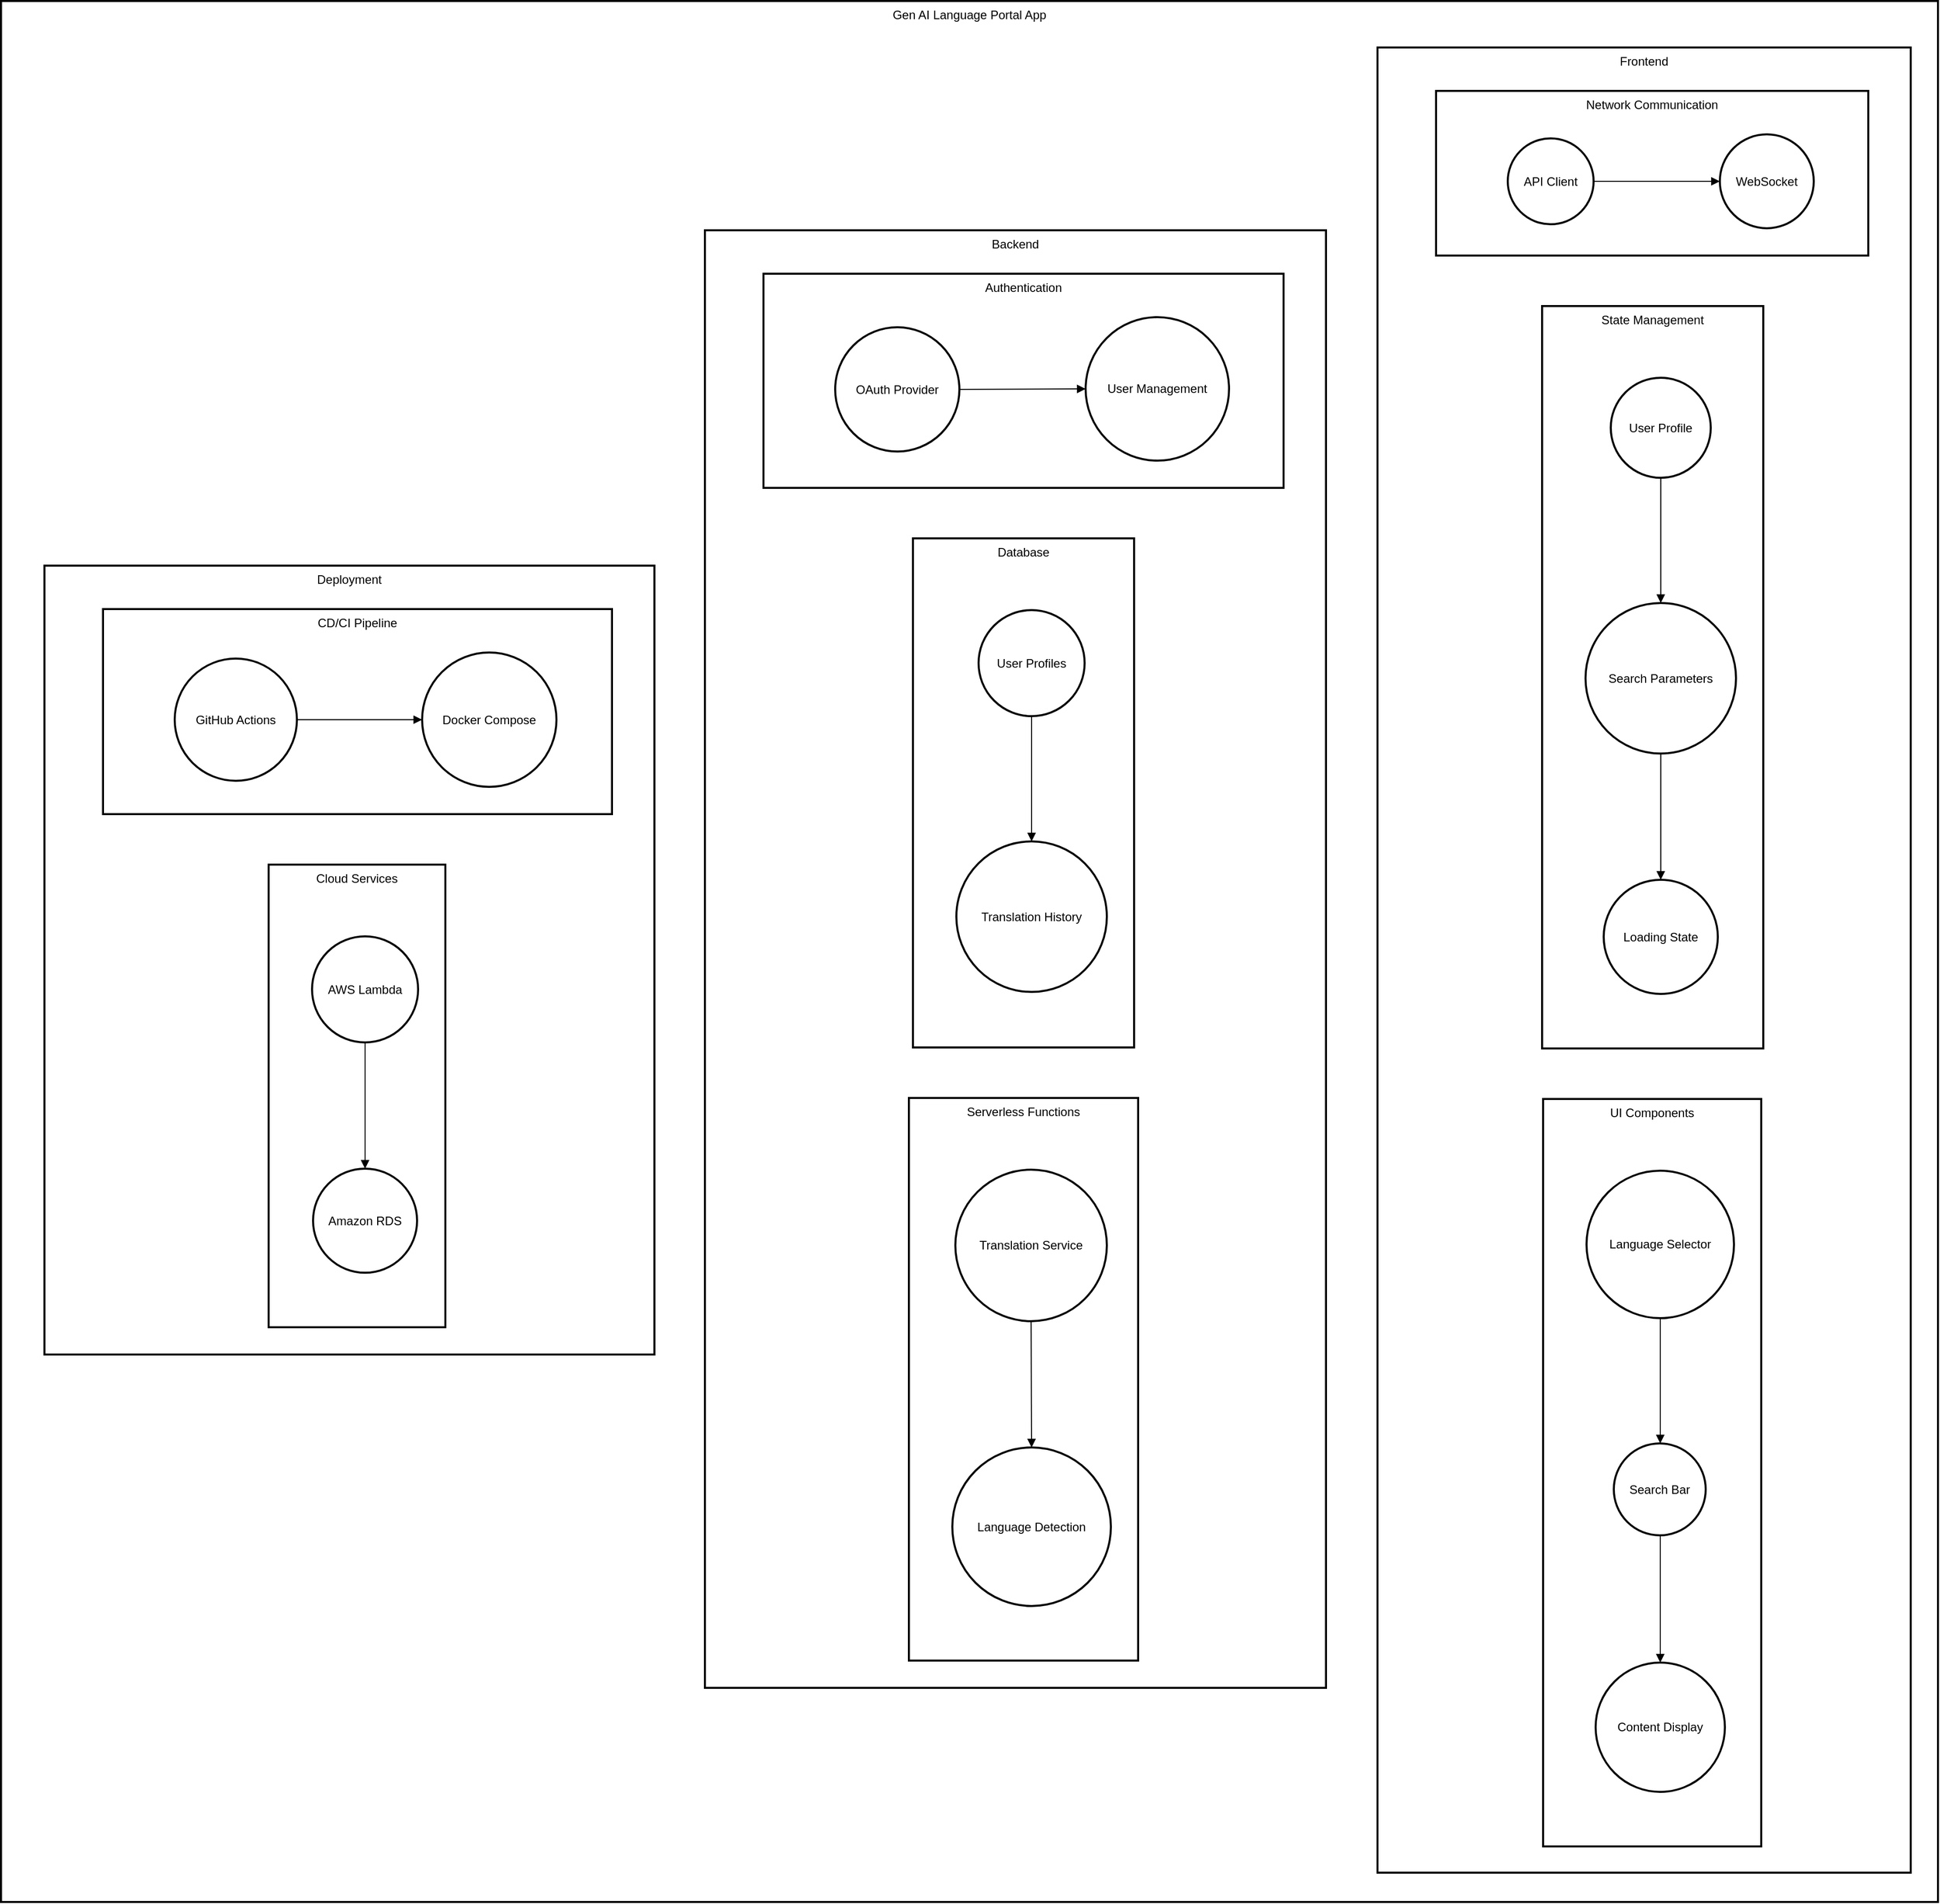 <mxfile version="26.0.11">
  <diagram name="Page-1" id="WiJ3kC0UEiXNwqZvYqHo">
    <mxGraphModel>
      <root>
        <mxCell id="0" />
        <mxCell id="1" parent="0" />
        <mxCell id="2" value="Gen AI Language Portal App" style="whiteSpace=wrap;strokeWidth=2;verticalAlign=top;" vertex="1" parent="1">
          <mxGeometry x="8" y="8" width="1918" height="1882" as="geometry" />
        </mxCell>
        <mxCell id="3" value="Deployment" style="whiteSpace=wrap;strokeWidth=2;verticalAlign=top;" vertex="1" parent="2">
          <mxGeometry x="43" y="559" width="604" height="781" as="geometry" />
        </mxCell>
        <mxCell id="4" value="CD/CI Pipeline" style="whiteSpace=wrap;strokeWidth=2;verticalAlign=top;" vertex="1" parent="3">
          <mxGeometry x="58" y="43" width="504" height="203" as="geometry" />
        </mxCell>
        <mxCell id="5" value="GitHub Actions" style="ellipse;aspect=fixed;strokeWidth=2;whiteSpace=wrap;" vertex="1" parent="4">
          <mxGeometry x="71" y="49" width="121" height="121" as="geometry" />
        </mxCell>
        <mxCell id="6" value="Docker Compose" style="ellipse;aspect=fixed;strokeWidth=2;whiteSpace=wrap;" vertex="1" parent="4">
          <mxGeometry x="316" y="43" width="133" height="133" as="geometry" />
        </mxCell>
        <mxCell id="7" value="" style="curved=1;startArrow=none;endArrow=block;exitX=0.99;exitY=0.5;entryX=0;entryY=0.5;" edge="1" parent="4" source="5" target="6">
          <mxGeometry relative="1" as="geometry">
            <Array as="points" />
          </mxGeometry>
        </mxCell>
        <mxCell id="8" value="Cloud Services" style="whiteSpace=wrap;strokeWidth=2;verticalAlign=top;" vertex="1" parent="3">
          <mxGeometry x="222" y="296" width="175" height="458" as="geometry" />
        </mxCell>
        <mxCell id="9" value="AWS Lambda" style="ellipse;aspect=fixed;strokeWidth=2;whiteSpace=wrap;" vertex="1" parent="8">
          <mxGeometry x="43" y="71" width="105" height="105" as="geometry" />
        </mxCell>
        <mxCell id="10" value="Amazon RDS" style="ellipse;aspect=fixed;strokeWidth=2;whiteSpace=wrap;" vertex="1" parent="8">
          <mxGeometry x="44" y="301" width="103" height="103" as="geometry" />
        </mxCell>
        <mxCell id="11" value="" style="curved=1;startArrow=none;endArrow=block;exitX=0.5;exitY=1;entryX=0.5;entryY=0;" edge="1" parent="8" source="9" target="10">
          <mxGeometry relative="1" as="geometry">
            <Array as="points" />
          </mxGeometry>
        </mxCell>
        <mxCell id="12" value="Backend" style="whiteSpace=wrap;strokeWidth=2;verticalAlign=top;" vertex="1" parent="2">
          <mxGeometry x="697" y="227" width="615" height="1443" as="geometry" />
        </mxCell>
        <mxCell id="13" value="Authentication" style="whiteSpace=wrap;strokeWidth=2;verticalAlign=top;" vertex="1" parent="12">
          <mxGeometry x="58" y="43" width="515" height="212" as="geometry" />
        </mxCell>
        <mxCell id="14" value="OAuth Provider" style="ellipse;aspect=fixed;strokeWidth=2;whiteSpace=wrap;" vertex="1" parent="13">
          <mxGeometry x="71" y="53" width="123" height="123" as="geometry" />
        </mxCell>
        <mxCell id="15" value="User Management" style="ellipse;aspect=fixed;strokeWidth=2;whiteSpace=wrap;" vertex="1" parent="13">
          <mxGeometry x="319" y="43" width="142" height="142" as="geometry" />
        </mxCell>
        <mxCell id="16" value="" style="curved=1;startArrow=none;endArrow=block;exitX=1;exitY=0.5;entryX=0;entryY=0.5;" edge="1" parent="13" source="14" target="15">
          <mxGeometry relative="1" as="geometry">
            <Array as="points" />
          </mxGeometry>
        </mxCell>
        <mxCell id="17" value="Database" style="whiteSpace=wrap;strokeWidth=2;verticalAlign=top;" vertex="1" parent="12">
          <mxGeometry x="206" y="305" width="219" height="504" as="geometry" />
        </mxCell>
        <mxCell id="18" value="User Profiles" style="ellipse;aspect=fixed;strokeWidth=2;whiteSpace=wrap;" vertex="1" parent="17">
          <mxGeometry x="65" y="71" width="105" height="105" as="geometry" />
        </mxCell>
        <mxCell id="19" value="Translation History" style="ellipse;aspect=fixed;strokeWidth=2;whiteSpace=wrap;" vertex="1" parent="17">
          <mxGeometry x="43" y="300" width="149" height="149" as="geometry" />
        </mxCell>
        <mxCell id="20" value="" style="curved=1;startArrow=none;endArrow=block;exitX=0.5;exitY=1;entryX=0.5;entryY=0;" edge="1" parent="17" source="18" target="19">
          <mxGeometry relative="1" as="geometry">
            <Array as="points" />
          </mxGeometry>
        </mxCell>
        <mxCell id="21" value="Serverless Functions" style="whiteSpace=wrap;strokeWidth=2;verticalAlign=top;" vertex="1" parent="12">
          <mxGeometry x="202" y="859" width="227" height="557" as="geometry" />
        </mxCell>
        <mxCell id="22" value="Translation Service" style="ellipse;aspect=fixed;strokeWidth=2;whiteSpace=wrap;" vertex="1" parent="21">
          <mxGeometry x="46" y="71" width="150" height="150" as="geometry" />
        </mxCell>
        <mxCell id="23" value="Language Detection" style="ellipse;aspect=fixed;strokeWidth=2;whiteSpace=wrap;" vertex="1" parent="21">
          <mxGeometry x="43" y="346" width="157" height="157" as="geometry" />
        </mxCell>
        <mxCell id="24" value="" style="curved=1;startArrow=none;endArrow=block;exitX=0.5;exitY=1;entryX=0.5;entryY=0;" edge="1" parent="21" source="22" target="23">
          <mxGeometry relative="1" as="geometry">
            <Array as="points" />
          </mxGeometry>
        </mxCell>
        <mxCell id="25" value="Frontend" style="whiteSpace=wrap;strokeWidth=2;verticalAlign=top;" vertex="1" parent="2">
          <mxGeometry x="1363" y="46" width="528" height="1807" as="geometry" />
        </mxCell>
        <mxCell id="26" value="Network Communication" style="whiteSpace=wrap;strokeWidth=2;verticalAlign=top;" vertex="1" parent="25">
          <mxGeometry x="58" y="43" width="428" height="163" as="geometry" />
        </mxCell>
        <mxCell id="27" value="API Client" style="ellipse;aspect=fixed;strokeWidth=2;whiteSpace=wrap;" vertex="1" parent="26">
          <mxGeometry x="71" y="47" width="85" height="85" as="geometry" />
        </mxCell>
        <mxCell id="28" value="WebSocket" style="ellipse;aspect=fixed;strokeWidth=2;whiteSpace=wrap;" vertex="1" parent="26">
          <mxGeometry x="281" y="43" width="93" height="93" as="geometry" />
        </mxCell>
        <mxCell id="29" value="" style="curved=1;startArrow=none;endArrow=block;exitX=1;exitY=0.5;entryX=0;entryY=0.5;" edge="1" parent="26" source="27" target="28">
          <mxGeometry relative="1" as="geometry">
            <Array as="points" />
          </mxGeometry>
        </mxCell>
        <mxCell id="30" value="State Management" style="whiteSpace=wrap;strokeWidth=2;verticalAlign=top;" vertex="1" parent="25">
          <mxGeometry x="163" y="256" width="219" height="735" as="geometry" />
        </mxCell>
        <mxCell id="31" value="User Profile" style="ellipse;aspect=fixed;strokeWidth=2;whiteSpace=wrap;" vertex="1" parent="30">
          <mxGeometry x="68" y="71" width="99" height="99" as="geometry" />
        </mxCell>
        <mxCell id="32" value="Search Parameters" style="ellipse;aspect=fixed;strokeWidth=2;whiteSpace=wrap;" vertex="1" parent="30">
          <mxGeometry x="43" y="294" width="149" height="149" as="geometry" />
        </mxCell>
        <mxCell id="33" value="Loading State" style="ellipse;aspect=fixed;strokeWidth=2;whiteSpace=wrap;" vertex="1" parent="30">
          <mxGeometry x="61" y="568" width="113" height="113" as="geometry" />
        </mxCell>
        <mxCell id="34" value="" style="curved=1;startArrow=none;endArrow=block;exitX=0.5;exitY=0.99;entryX=0.5;entryY=0;" edge="1" parent="30" source="31" target="32">
          <mxGeometry relative="1" as="geometry">
            <Array as="points" />
          </mxGeometry>
        </mxCell>
        <mxCell id="35" value="" style="curved=1;startArrow=none;endArrow=block;exitX=0.5;exitY=1;entryX=0.5;entryY=0;" edge="1" parent="30" source="32" target="33">
          <mxGeometry relative="1" as="geometry">
            <Array as="points" />
          </mxGeometry>
        </mxCell>
        <mxCell id="36" value="UI Components" style="whiteSpace=wrap;strokeWidth=2;verticalAlign=top;" vertex="1" parent="25">
          <mxGeometry x="164" y="1041" width="216" height="740" as="geometry" />
        </mxCell>
        <mxCell id="37" value="Language Selector" style="ellipse;aspect=fixed;strokeWidth=2;whiteSpace=wrap;" vertex="1" parent="36">
          <mxGeometry x="43" y="71" width="146" height="146" as="geometry" />
        </mxCell>
        <mxCell id="38" value="Search Bar" style="ellipse;aspect=fixed;strokeWidth=2;whiteSpace=wrap;" vertex="1" parent="36">
          <mxGeometry x="70" y="341" width="91" height="91" as="geometry" />
        </mxCell>
        <mxCell id="39" value="Content Display" style="ellipse;aspect=fixed;strokeWidth=2;whiteSpace=wrap;" vertex="1" parent="36">
          <mxGeometry x="52" y="558" width="128" height="128" as="geometry" />
        </mxCell>
        <mxCell id="40" value="" style="curved=1;startArrow=none;endArrow=block;exitX=0.5;exitY=1;entryX=0.51;entryY=0;" edge="1" parent="36" source="37" target="38">
          <mxGeometry relative="1" as="geometry">
            <Array as="points" />
          </mxGeometry>
        </mxCell>
        <mxCell id="41" value="" style="curved=1;startArrow=none;endArrow=block;exitX=0.51;exitY=1.01;entryX=0.5;entryY=0;" edge="1" parent="36" source="38" target="39">
          <mxGeometry relative="1" as="geometry">
            <Array as="points" />
          </mxGeometry>
        </mxCell>
      </root>
    </mxGraphModel>
  </diagram>
</mxfile>
